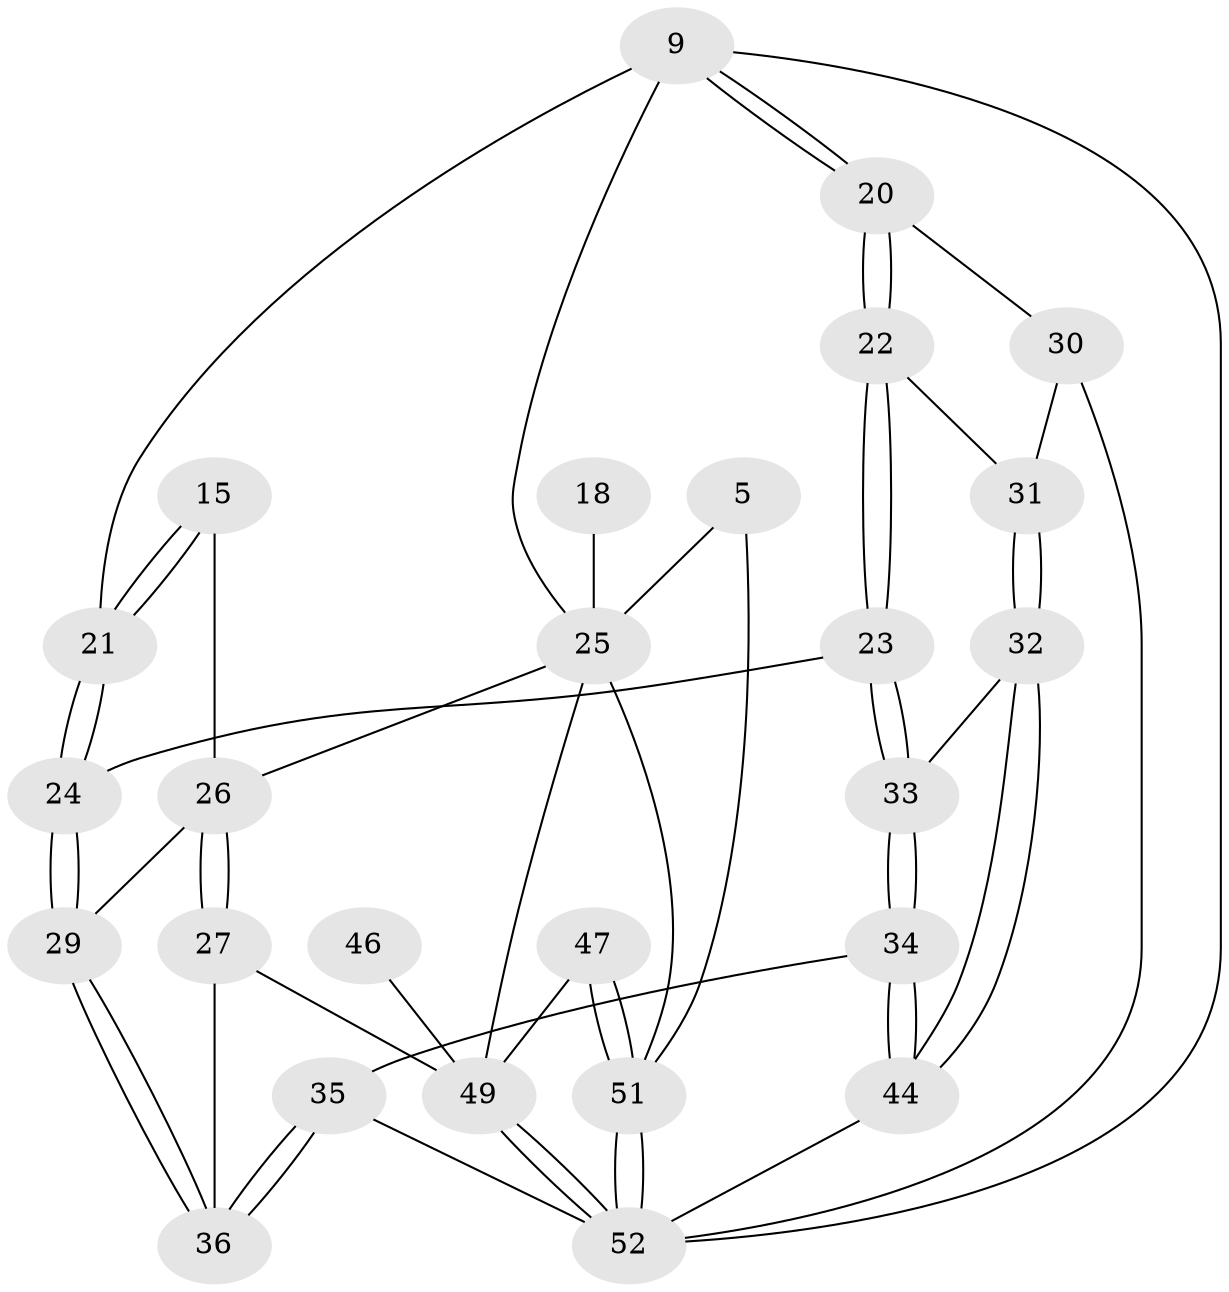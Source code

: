 // original degree distribution, {3: 0.038461538461538464, 4: 0.23076923076923078, 5: 0.5384615384615384, 6: 0.19230769230769232}
// Generated by graph-tools (version 1.1) at 2025/01/03/09/25 05:01:35]
// undirected, 26 vertices, 58 edges
graph export_dot {
graph [start="1"]
  node [color=gray90,style=filled];
  5 [pos="+0.29884288328200614+0"];
  9 [pos="+0.7873450050611801+0.13600121761702055",super="+2+1+6"];
  15 [pos="+0.5304358924080729+0.3119435317469587"];
  18 [pos="+0.41298577354011085+0.15490400917874836"];
  20 [pos="+0.9290455053544248+0.29629730083627476"];
  21 [pos="+0.6541801573150513+0.37008904124887354",super="+10+11"];
  22 [pos="+0.835055417802775+0.43600488824795136"];
  23 [pos="+0.7581294944273781+0.4807139259514217"];
  24 [pos="+0.6994637045239801+0.4650457645263834"];
  25 [pos="+0.12630405035036985+0.4161058806264168",super="+13+17+14"];
  26 [pos="+0.47014492528833624+0.42344152696235227",super="+16"];
  27 [pos="+0.29368704265199963+0.5379181848447186"];
  29 [pos="+0.5838611658952343+0.5322098683266114"];
  30 [pos="+1+0.5549403518025988",super="+19"];
  31 [pos="+1+0.5527128436706132"];
  32 [pos="+0.8694605218423651+0.6884142113442613"];
  33 [pos="+0.7945091546468692+0.6072481669739768"];
  34 [pos="+0.6014810071037721+0.7880967801867388"];
  35 [pos="+0.5473009253341592+0.7917188780239155"];
  36 [pos="+0.5396650192796+0.5897036135403823"];
  44 [pos="+0.9373812106950694+0.9005798414741472"];
  46 [pos="+0.13429277377962104+0.8456516438802961"];
  47 [pos="+0+0.8021573003744495",super="+39"];
  49 [pos="+0.17502171558800506+1",super="+48+45"];
  51 [pos="+0+1",super="+4+12"];
  52 [pos="+0.20260018096238916+1",super="+50+43"];
  5 -- 51;
  5 -- 25;
  9 -- 20;
  9 -- 20;
  9 -- 21 [weight=2];
  9 -- 52;
  9 -- 25;
  15 -- 21 [weight=2];
  15 -- 21;
  15 -- 26;
  18 -- 25 [weight=3];
  20 -- 22;
  20 -- 22;
  20 -- 30;
  21 -- 24;
  21 -- 24;
  22 -- 23;
  22 -- 23;
  22 -- 31;
  23 -- 24;
  23 -- 33;
  23 -- 33;
  24 -- 29;
  24 -- 29;
  25 -- 49;
  25 -- 51;
  25 -- 26;
  26 -- 27;
  26 -- 27;
  26 -- 29;
  27 -- 36;
  27 -- 49;
  29 -- 36;
  29 -- 36;
  30 -- 31;
  30 -- 52 [weight=2];
  31 -- 32;
  31 -- 32;
  32 -- 33;
  32 -- 44;
  32 -- 44;
  33 -- 34;
  33 -- 34;
  34 -- 35;
  34 -- 44;
  34 -- 44;
  35 -- 36;
  35 -- 36;
  35 -- 52;
  44 -- 52;
  46 -- 49 [weight=3];
  47 -- 51 [weight=2];
  47 -- 51;
  47 -- 49 [weight=2];
  49 -- 52 [weight=2];
  49 -- 52;
  51 -- 52 [weight=3];
  51 -- 52;
}
